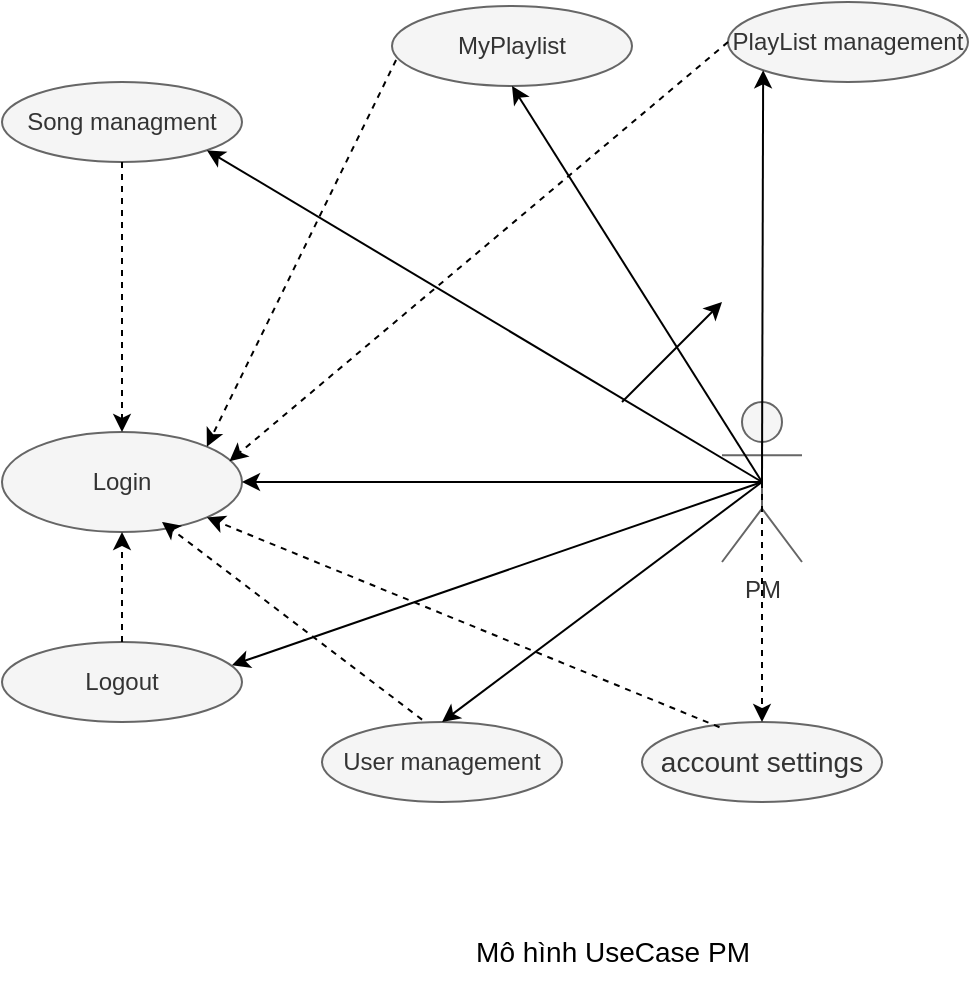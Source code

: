 <mxfile version="20.5.3" type="embed"><diagram id="kaU-Bj5s0fkfEdamKGvU" name="Page-1"><mxGraphModel dx="725" dy="519" grid="0" gridSize="10" guides="1" tooltips="1" connect="1" arrows="1" fold="1" page="1" pageScale="1" pageWidth="850" pageHeight="1100" background="#ffffff" math="0" shadow="0"><root><mxCell id="0"/><mxCell id="1" parent="0"/><mxCell id="2" value="PM" style="shape=umlActor;verticalLabelPosition=bottom;verticalAlign=top;html=1;outlineConnect=0;fillColor=#f5f5f5;fontColor=#333333;strokeColor=#666666;" parent="1" vertex="1"><mxGeometry x="400" y="240" width="40" height="80" as="geometry"/></mxCell><mxCell id="4" value="Song managment" style="ellipse;whiteSpace=wrap;html=1;fillColor=#f5f5f5;fontColor=#333333;strokeColor=#666666;" parent="1" vertex="1"><mxGeometry x="40" y="80" width="120" height="40" as="geometry"/></mxCell><mxCell id="7" value="Login" style="ellipse;whiteSpace=wrap;html=1;fillColor=#f5f5f5;fontColor=#333333;strokeColor=#666666;" parent="1" vertex="1"><mxGeometry x="40" y="255" width="120" height="50" as="geometry"/></mxCell><mxCell id="8" value="PlayList management" style="ellipse;whiteSpace=wrap;html=1;fillColor=#f5f5f5;fontColor=#333333;strokeColor=#666666;" parent="1" vertex="1"><mxGeometry x="403" y="40" width="120" height="40" as="geometry"/></mxCell><mxCell id="9" value="MyPlaylist" style="ellipse;whiteSpace=wrap;html=1;fillColor=#f5f5f5;fontColor=#333333;strokeColor=#666666;" parent="1" vertex="1"><mxGeometry x="235" y="42" width="120" height="40" as="geometry"/></mxCell><mxCell id="10" style="edgeStyle=orthogonalEdgeStyle;rounded=0;orthogonalLoop=1;jettySize=auto;html=1;exitX=0.5;exitY=1;exitDx=0;exitDy=0;" parent="1" source="8" target="8" edge="1"><mxGeometry relative="1" as="geometry"/></mxCell><mxCell id="11" value="User management" style="ellipse;whiteSpace=wrap;html=1;fillColor=#f5f5f5;fontColor=#333333;strokeColor=#666666;" parent="1" vertex="1"><mxGeometry x="200" y="400" width="120" height="40" as="geometry"/></mxCell><mxCell id="12" value="Logout" style="ellipse;whiteSpace=wrap;html=1;fillColor=#f5f5f5;fontColor=#333333;strokeColor=#666666;" parent="1" vertex="1"><mxGeometry x="40" y="360" width="120" height="40" as="geometry"/></mxCell><mxCell id="13" value="" style="endArrow=classic;html=1;rounded=0;" parent="1" edge="1"><mxGeometry width="50" height="50" relative="1" as="geometry"><mxPoint x="350" y="240" as="sourcePoint"/><mxPoint x="400" y="190" as="targetPoint"/></mxGeometry></mxCell><mxCell id="14" value="" style="endArrow=classic;html=1;rounded=0;exitX=0.5;exitY=0.5;exitDx=0;exitDy=0;exitPerimeter=0;entryX=1;entryY=1;entryDx=0;entryDy=0;strokeColor=#000000;" parent="1" source="2" target="4" edge="1"><mxGeometry width="50" height="50" relative="1" as="geometry"><mxPoint x="350" y="240" as="sourcePoint"/><mxPoint x="400" y="190" as="targetPoint"/></mxGeometry></mxCell><mxCell id="18" value="" style="endArrow=classic;html=1;rounded=0;strokeColor=#000000;exitX=0.5;exitY=0.5;exitDx=0;exitDy=0;exitPerimeter=0;entryX=0.5;entryY=1;entryDx=0;entryDy=0;" parent="1" source="2" target="9" edge="1"><mxGeometry width="50" height="50" relative="1" as="geometry"><mxPoint x="380" y="290" as="sourcePoint"/><mxPoint x="420" y="90" as="targetPoint"/></mxGeometry></mxCell><mxCell id="19" value="" style="endArrow=classic;html=1;rounded=0;strokeColor=#000000;exitX=0.5;exitY=0.5;exitDx=0;exitDy=0;exitPerimeter=0;entryX=0;entryY=1;entryDx=0;entryDy=0;" parent="1" source="2" target="8" edge="1"><mxGeometry width="50" height="50" relative="1" as="geometry"><mxPoint x="350" y="310" as="sourcePoint"/><mxPoint x="400" y="260" as="targetPoint"/></mxGeometry></mxCell><mxCell id="20" value="" style="endArrow=classic;html=1;rounded=0;strokeColor=#000000;exitX=0.5;exitY=0.5;exitDx=0;exitDy=0;exitPerimeter=0;entryX=0.5;entryY=0;entryDx=0;entryDy=0;" parent="1" source="2" target="11" edge="1"><mxGeometry width="50" height="50" relative="1" as="geometry"><mxPoint x="350" y="310" as="sourcePoint"/><mxPoint x="400" y="260" as="targetPoint"/></mxGeometry></mxCell><mxCell id="21" value="" style="endArrow=classic;html=1;rounded=0;strokeColor=#000000;entryX=0.958;entryY=0.29;entryDx=0;entryDy=0;entryPerimeter=0;" parent="1" target="12" edge="1"><mxGeometry width="50" height="50" relative="1" as="geometry"><mxPoint x="420" y="280" as="sourcePoint"/><mxPoint x="400" y="260" as="targetPoint"/></mxGeometry></mxCell><mxCell id="22" value="" style="endArrow=classic;html=1;rounded=0;strokeColor=#000000;entryX=1;entryY=0.5;entryDx=0;entryDy=0;" parent="1" target="7" edge="1"><mxGeometry width="50" height="50" relative="1" as="geometry"><mxPoint x="420" y="280" as="sourcePoint"/><mxPoint x="400" y="220" as="targetPoint"/></mxGeometry></mxCell><mxCell id="23" value="" style="endArrow=classic;html=1;rounded=0;strokeColor=#000000;dashed=1;exitX=0.5;exitY=1;exitDx=0;exitDy=0;" parent="1" source="4" target="7" edge="1"><mxGeometry width="50" height="50" relative="1" as="geometry"><mxPoint x="350" y="270" as="sourcePoint"/><mxPoint x="400" y="220" as="targetPoint"/></mxGeometry></mxCell><mxCell id="24" value="" style="endArrow=classic;html=1;rounded=0;dashed=1;strokeColor=#000000;exitX=0.5;exitY=0;exitDx=0;exitDy=0;entryX=0.5;entryY=1;entryDx=0;entryDy=0;" parent="1" source="12" target="7" edge="1"><mxGeometry width="50" height="50" relative="1" as="geometry"><mxPoint x="350" y="270" as="sourcePoint"/><mxPoint x="400" y="220" as="targetPoint"/></mxGeometry></mxCell><mxCell id="28" value="" style="endArrow=classic;html=1;rounded=0;dashed=1;strokeColor=#000000;exitX=0.017;exitY=0.675;exitDx=0;exitDy=0;exitPerimeter=0;entryX=1;entryY=0;entryDx=0;entryDy=0;" parent="1" source="9" target="7" edge="1"><mxGeometry width="50" height="50" relative="1" as="geometry"><mxPoint x="350" y="270" as="sourcePoint"/><mxPoint x="400" y="220" as="targetPoint"/></mxGeometry></mxCell><mxCell id="29" value="" style="endArrow=classic;html=1;rounded=0;dashed=1;strokeColor=#000000;exitX=0.417;exitY=-0.03;exitDx=0;exitDy=0;exitPerimeter=0;" parent="1" source="11" edge="1"><mxGeometry width="50" height="50" relative="1" as="geometry"><mxPoint x="350" y="290" as="sourcePoint"/><mxPoint x="120" y="300" as="targetPoint"/></mxGeometry></mxCell><mxCell id="30" value="" style="endArrow=classic;html=1;rounded=0;dashed=1;strokeColor=#000000;exitX=0;exitY=0.5;exitDx=0;exitDy=0;entryX=0.948;entryY=0.292;entryDx=0;entryDy=0;entryPerimeter=0;" parent="1" source="8" target="7" edge="1"><mxGeometry width="50" height="50" relative="1" as="geometry"><mxPoint x="350" y="290" as="sourcePoint"/><mxPoint x="400" y="240" as="targetPoint"/></mxGeometry></mxCell><mxCell id="31" value="&lt;font style=&quot;font-size: 14px;&quot; color=&quot;#000000&quot;&gt;Mô hình UseCase PM&lt;/font&gt;" style="text;html=1;align=center;verticalAlign=middle;resizable=0;points=[];autosize=1;strokeColor=none;fillColor=none;" parent="1" vertex="1"><mxGeometry x="265" y="500" width="160" height="30" as="geometry"/></mxCell><mxCell id="32" value="account settings" style="ellipse;whiteSpace=wrap;html=1;fontSize=14;fontColor=#333333;fillColor=#f5f5f5;strokeColor=#666666;" parent="1" vertex="1"><mxGeometry x="360" y="400" width="120" height="40" as="geometry"/></mxCell><mxCell id="33" value="" style="endArrow=classic;html=1;rounded=0;fontSize=14;fontColor=#000000;strokeColor=#000000;exitX=0.5;exitY=0.5;exitDx=0;exitDy=0;exitPerimeter=0;entryX=0.5;entryY=0;entryDx=0;entryDy=0;dashed=1;" parent="1" source="2" target="32" edge="1"><mxGeometry width="50" height="50" relative="1" as="geometry"><mxPoint x="350" y="320" as="sourcePoint"/><mxPoint x="400" y="270" as="targetPoint"/></mxGeometry></mxCell><mxCell id="34" value="" style="endArrow=classic;html=1;rounded=0;dashed=1;strokeColor=#000000;fontSize=14;fontColor=#000000;exitX=0.323;exitY=0.065;exitDx=0;exitDy=0;exitPerimeter=0;entryX=1;entryY=1;entryDx=0;entryDy=0;" parent="1" source="32" target="7" edge="1"><mxGeometry width="50" height="50" relative="1" as="geometry"><mxPoint x="350" y="320" as="sourcePoint"/><mxPoint x="400" y="270" as="targetPoint"/></mxGeometry></mxCell></root></mxGraphModel></diagram></mxfile>